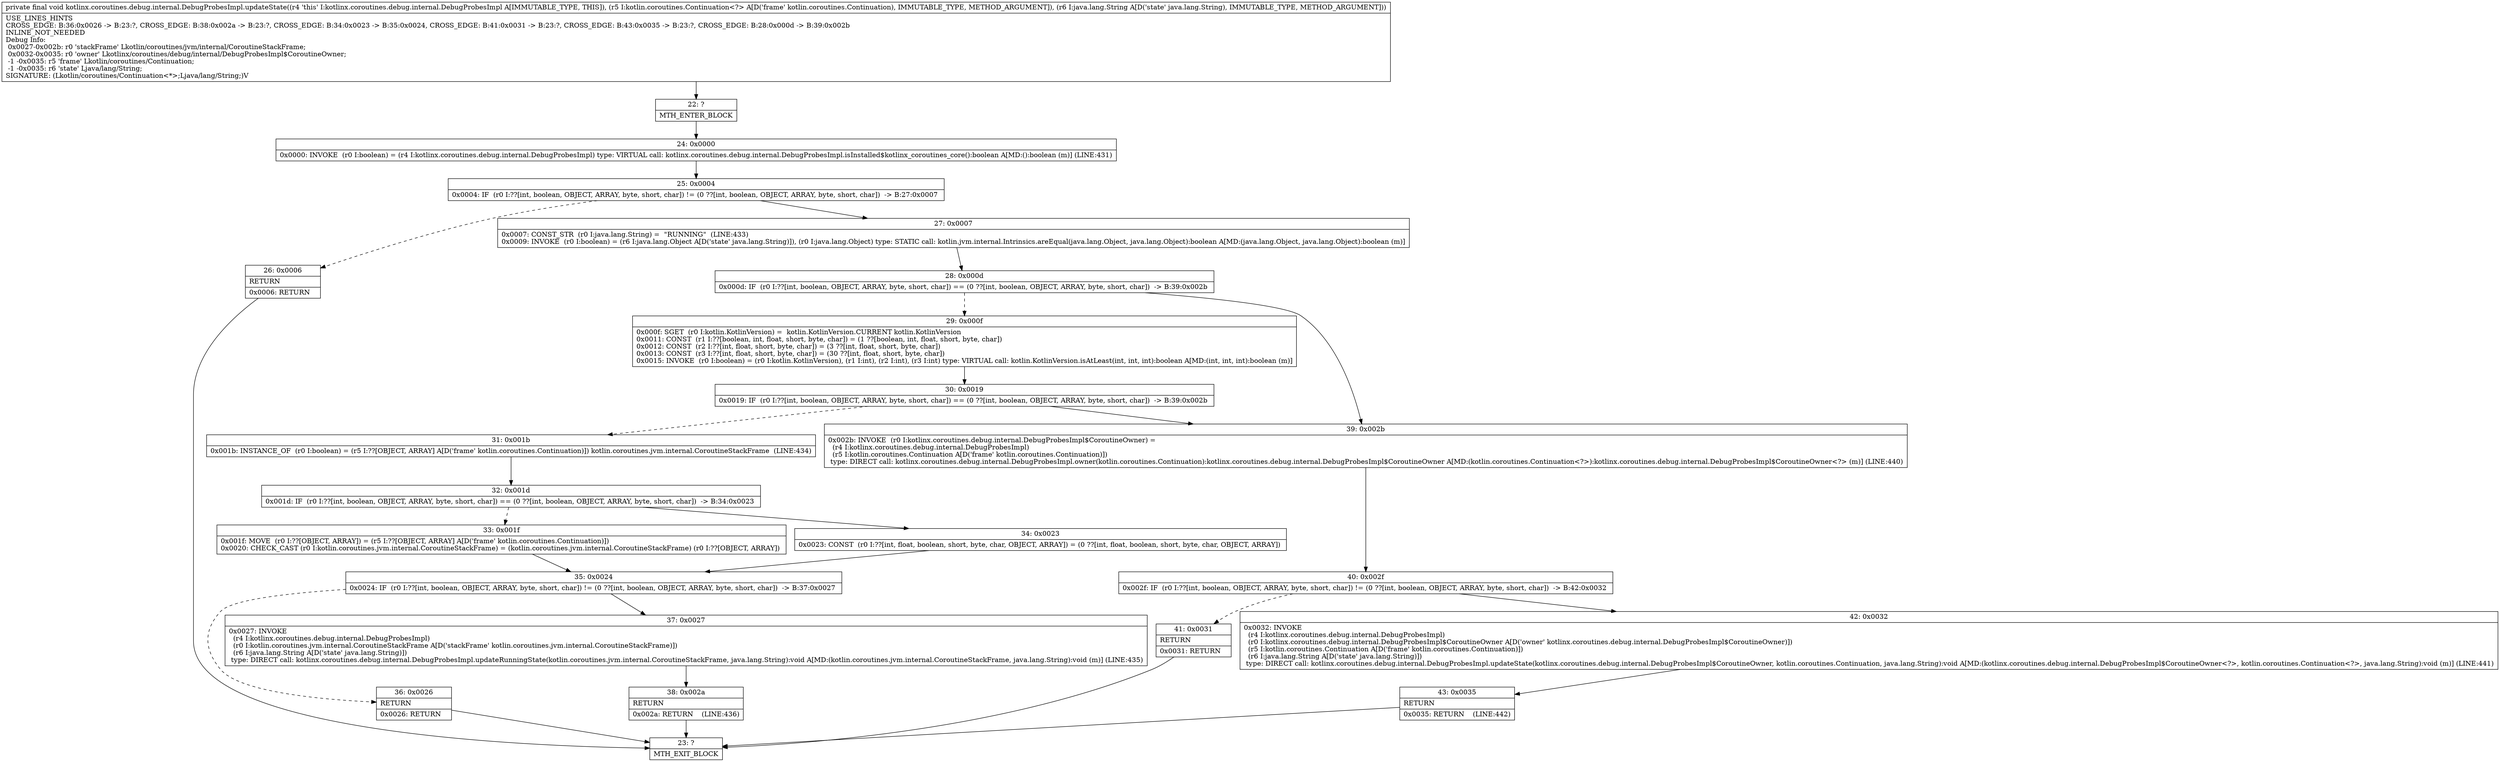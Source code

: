 digraph "CFG forkotlinx.coroutines.debug.internal.DebugProbesImpl.updateState(Lkotlin\/coroutines\/Continuation;Ljava\/lang\/String;)V" {
Node_22 [shape=record,label="{22\:\ ?|MTH_ENTER_BLOCK\l}"];
Node_24 [shape=record,label="{24\:\ 0x0000|0x0000: INVOKE  (r0 I:boolean) = (r4 I:kotlinx.coroutines.debug.internal.DebugProbesImpl) type: VIRTUAL call: kotlinx.coroutines.debug.internal.DebugProbesImpl.isInstalled$kotlinx_coroutines_core():boolean A[MD:():boolean (m)] (LINE:431)\l}"];
Node_25 [shape=record,label="{25\:\ 0x0004|0x0004: IF  (r0 I:??[int, boolean, OBJECT, ARRAY, byte, short, char]) != (0 ??[int, boolean, OBJECT, ARRAY, byte, short, char])  \-\> B:27:0x0007 \l}"];
Node_26 [shape=record,label="{26\:\ 0x0006|RETURN\l|0x0006: RETURN   \l}"];
Node_23 [shape=record,label="{23\:\ ?|MTH_EXIT_BLOCK\l}"];
Node_27 [shape=record,label="{27\:\ 0x0007|0x0007: CONST_STR  (r0 I:java.lang.String) =  \"RUNNING\"  (LINE:433)\l0x0009: INVOKE  (r0 I:boolean) = (r6 I:java.lang.Object A[D('state' java.lang.String)]), (r0 I:java.lang.Object) type: STATIC call: kotlin.jvm.internal.Intrinsics.areEqual(java.lang.Object, java.lang.Object):boolean A[MD:(java.lang.Object, java.lang.Object):boolean (m)]\l}"];
Node_28 [shape=record,label="{28\:\ 0x000d|0x000d: IF  (r0 I:??[int, boolean, OBJECT, ARRAY, byte, short, char]) == (0 ??[int, boolean, OBJECT, ARRAY, byte, short, char])  \-\> B:39:0x002b \l}"];
Node_29 [shape=record,label="{29\:\ 0x000f|0x000f: SGET  (r0 I:kotlin.KotlinVersion) =  kotlin.KotlinVersion.CURRENT kotlin.KotlinVersion \l0x0011: CONST  (r1 I:??[boolean, int, float, short, byte, char]) = (1 ??[boolean, int, float, short, byte, char]) \l0x0012: CONST  (r2 I:??[int, float, short, byte, char]) = (3 ??[int, float, short, byte, char]) \l0x0013: CONST  (r3 I:??[int, float, short, byte, char]) = (30 ??[int, float, short, byte, char]) \l0x0015: INVOKE  (r0 I:boolean) = (r0 I:kotlin.KotlinVersion), (r1 I:int), (r2 I:int), (r3 I:int) type: VIRTUAL call: kotlin.KotlinVersion.isAtLeast(int, int, int):boolean A[MD:(int, int, int):boolean (m)]\l}"];
Node_30 [shape=record,label="{30\:\ 0x0019|0x0019: IF  (r0 I:??[int, boolean, OBJECT, ARRAY, byte, short, char]) == (0 ??[int, boolean, OBJECT, ARRAY, byte, short, char])  \-\> B:39:0x002b \l}"];
Node_31 [shape=record,label="{31\:\ 0x001b|0x001b: INSTANCE_OF  (r0 I:boolean) = (r5 I:??[OBJECT, ARRAY] A[D('frame' kotlin.coroutines.Continuation)]) kotlin.coroutines.jvm.internal.CoroutineStackFrame  (LINE:434)\l}"];
Node_32 [shape=record,label="{32\:\ 0x001d|0x001d: IF  (r0 I:??[int, boolean, OBJECT, ARRAY, byte, short, char]) == (0 ??[int, boolean, OBJECT, ARRAY, byte, short, char])  \-\> B:34:0x0023 \l}"];
Node_33 [shape=record,label="{33\:\ 0x001f|0x001f: MOVE  (r0 I:??[OBJECT, ARRAY]) = (r5 I:??[OBJECT, ARRAY] A[D('frame' kotlin.coroutines.Continuation)]) \l0x0020: CHECK_CAST (r0 I:kotlin.coroutines.jvm.internal.CoroutineStackFrame) = (kotlin.coroutines.jvm.internal.CoroutineStackFrame) (r0 I:??[OBJECT, ARRAY]) \l}"];
Node_35 [shape=record,label="{35\:\ 0x0024|0x0024: IF  (r0 I:??[int, boolean, OBJECT, ARRAY, byte, short, char]) != (0 ??[int, boolean, OBJECT, ARRAY, byte, short, char])  \-\> B:37:0x0027 \l}"];
Node_36 [shape=record,label="{36\:\ 0x0026|RETURN\l|0x0026: RETURN   \l}"];
Node_37 [shape=record,label="{37\:\ 0x0027|0x0027: INVOKE  \l  (r4 I:kotlinx.coroutines.debug.internal.DebugProbesImpl)\l  (r0 I:kotlin.coroutines.jvm.internal.CoroutineStackFrame A[D('stackFrame' kotlin.coroutines.jvm.internal.CoroutineStackFrame)])\l  (r6 I:java.lang.String A[D('state' java.lang.String)])\l type: DIRECT call: kotlinx.coroutines.debug.internal.DebugProbesImpl.updateRunningState(kotlin.coroutines.jvm.internal.CoroutineStackFrame, java.lang.String):void A[MD:(kotlin.coroutines.jvm.internal.CoroutineStackFrame, java.lang.String):void (m)] (LINE:435)\l}"];
Node_38 [shape=record,label="{38\:\ 0x002a|RETURN\l|0x002a: RETURN    (LINE:436)\l}"];
Node_34 [shape=record,label="{34\:\ 0x0023|0x0023: CONST  (r0 I:??[int, float, boolean, short, byte, char, OBJECT, ARRAY]) = (0 ??[int, float, boolean, short, byte, char, OBJECT, ARRAY]) \l}"];
Node_39 [shape=record,label="{39\:\ 0x002b|0x002b: INVOKE  (r0 I:kotlinx.coroutines.debug.internal.DebugProbesImpl$CoroutineOwner) = \l  (r4 I:kotlinx.coroutines.debug.internal.DebugProbesImpl)\l  (r5 I:kotlin.coroutines.Continuation A[D('frame' kotlin.coroutines.Continuation)])\l type: DIRECT call: kotlinx.coroutines.debug.internal.DebugProbesImpl.owner(kotlin.coroutines.Continuation):kotlinx.coroutines.debug.internal.DebugProbesImpl$CoroutineOwner A[MD:(kotlin.coroutines.Continuation\<?\>):kotlinx.coroutines.debug.internal.DebugProbesImpl$CoroutineOwner\<?\> (m)] (LINE:440)\l}"];
Node_40 [shape=record,label="{40\:\ 0x002f|0x002f: IF  (r0 I:??[int, boolean, OBJECT, ARRAY, byte, short, char]) != (0 ??[int, boolean, OBJECT, ARRAY, byte, short, char])  \-\> B:42:0x0032 \l}"];
Node_41 [shape=record,label="{41\:\ 0x0031|RETURN\l|0x0031: RETURN   \l}"];
Node_42 [shape=record,label="{42\:\ 0x0032|0x0032: INVOKE  \l  (r4 I:kotlinx.coroutines.debug.internal.DebugProbesImpl)\l  (r0 I:kotlinx.coroutines.debug.internal.DebugProbesImpl$CoroutineOwner A[D('owner' kotlinx.coroutines.debug.internal.DebugProbesImpl$CoroutineOwner)])\l  (r5 I:kotlin.coroutines.Continuation A[D('frame' kotlin.coroutines.Continuation)])\l  (r6 I:java.lang.String A[D('state' java.lang.String)])\l type: DIRECT call: kotlinx.coroutines.debug.internal.DebugProbesImpl.updateState(kotlinx.coroutines.debug.internal.DebugProbesImpl$CoroutineOwner, kotlin.coroutines.Continuation, java.lang.String):void A[MD:(kotlinx.coroutines.debug.internal.DebugProbesImpl$CoroutineOwner\<?\>, kotlin.coroutines.Continuation\<?\>, java.lang.String):void (m)] (LINE:441)\l}"];
Node_43 [shape=record,label="{43\:\ 0x0035|RETURN\l|0x0035: RETURN    (LINE:442)\l}"];
MethodNode[shape=record,label="{private final void kotlinx.coroutines.debug.internal.DebugProbesImpl.updateState((r4 'this' I:kotlinx.coroutines.debug.internal.DebugProbesImpl A[IMMUTABLE_TYPE, THIS]), (r5 I:kotlin.coroutines.Continuation\<?\> A[D('frame' kotlin.coroutines.Continuation), IMMUTABLE_TYPE, METHOD_ARGUMENT]), (r6 I:java.lang.String A[D('state' java.lang.String), IMMUTABLE_TYPE, METHOD_ARGUMENT]))  | USE_LINES_HINTS\lCROSS_EDGE: B:36:0x0026 \-\> B:23:?, CROSS_EDGE: B:38:0x002a \-\> B:23:?, CROSS_EDGE: B:34:0x0023 \-\> B:35:0x0024, CROSS_EDGE: B:41:0x0031 \-\> B:23:?, CROSS_EDGE: B:43:0x0035 \-\> B:23:?, CROSS_EDGE: B:28:0x000d \-\> B:39:0x002b\lINLINE_NOT_NEEDED\lDebug Info:\l  0x0027\-0x002b: r0 'stackFrame' Lkotlin\/coroutines\/jvm\/internal\/CoroutineStackFrame;\l  0x0032\-0x0035: r0 'owner' Lkotlinx\/coroutines\/debug\/internal\/DebugProbesImpl$CoroutineOwner;\l  \-1 \-0x0035: r5 'frame' Lkotlin\/coroutines\/Continuation;\l  \-1 \-0x0035: r6 'state' Ljava\/lang\/String;\lSIGNATURE: (Lkotlin\/coroutines\/Continuation\<*\>;Ljava\/lang\/String;)V\l}"];
MethodNode -> Node_22;Node_22 -> Node_24;
Node_24 -> Node_25;
Node_25 -> Node_26[style=dashed];
Node_25 -> Node_27;
Node_26 -> Node_23;
Node_27 -> Node_28;
Node_28 -> Node_29[style=dashed];
Node_28 -> Node_39;
Node_29 -> Node_30;
Node_30 -> Node_31[style=dashed];
Node_30 -> Node_39;
Node_31 -> Node_32;
Node_32 -> Node_33[style=dashed];
Node_32 -> Node_34;
Node_33 -> Node_35;
Node_35 -> Node_36[style=dashed];
Node_35 -> Node_37;
Node_36 -> Node_23;
Node_37 -> Node_38;
Node_38 -> Node_23;
Node_34 -> Node_35;
Node_39 -> Node_40;
Node_40 -> Node_41[style=dashed];
Node_40 -> Node_42;
Node_41 -> Node_23;
Node_42 -> Node_43;
Node_43 -> Node_23;
}

